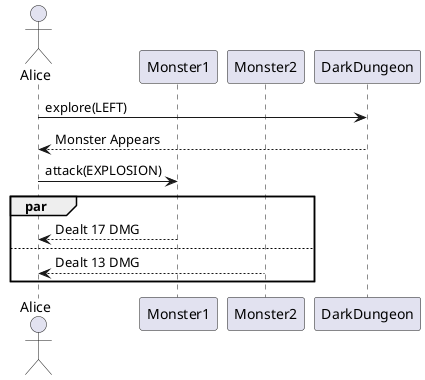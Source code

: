 @startuml
actor Alice
participant Monster1
participant Monster2
participant DarkDungeon

Alice -> DarkDungeon: explore(LEFT)
DarkDungeon --> Alice: Monster Appears
Alice -> Monster1: attack(EXPLOSION)
par
    Monster1 --> Alice: Dealt 17 DMG
else
    Monster2 --> Alice: Dealt 13 DMG
end
@enduml